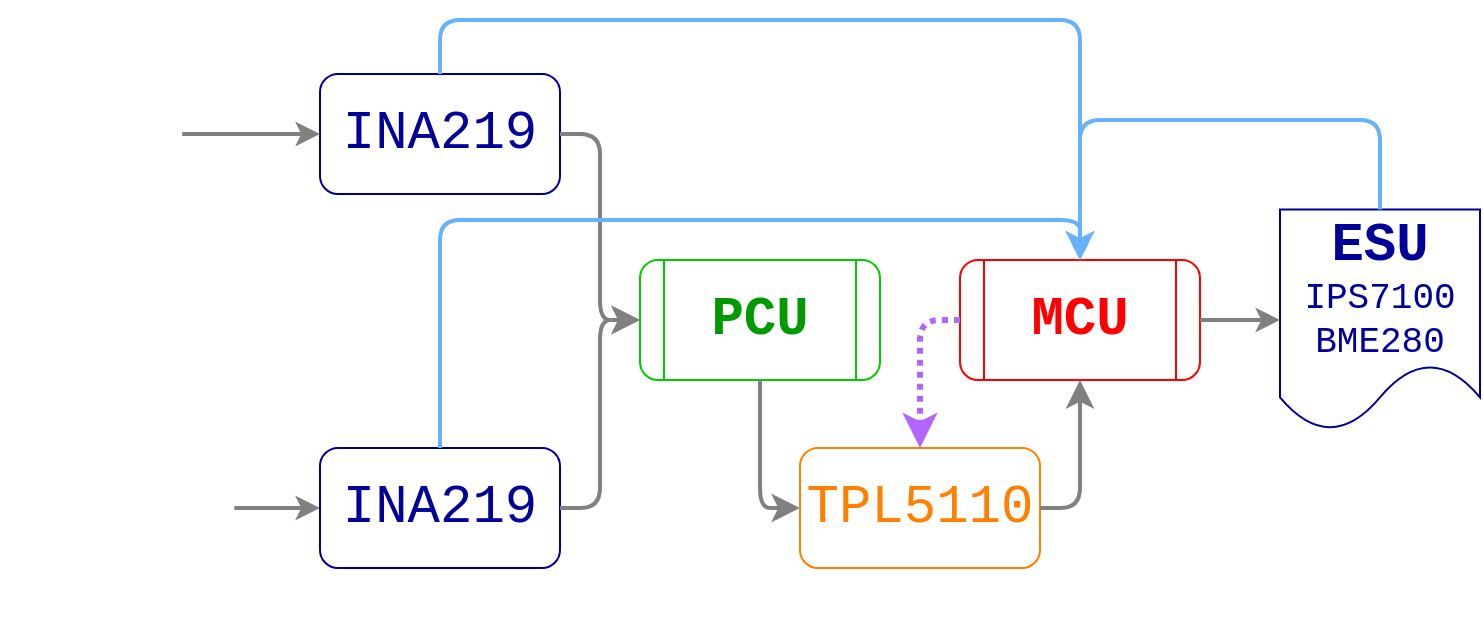 <mxfile version="24.8.0">
  <diagram name="Page-1" id="bOihFSjOE4_x7sZ8LOOl">
    <mxGraphModel dx="1562" dy="601" grid="1" gridSize="10" guides="1" tooltips="1" connect="1" arrows="1" fold="1" page="1" pageScale="1" pageWidth="1169" pageHeight="827" math="0" shadow="0">
      <root>
        <mxCell id="0" />
        <mxCell id="1" parent="0" />
        <mxCell id="ul9A2aqRwKRP9_MPx5ry-4" value="&lt;font color=&quot;#000099&quot; style=&quot;font-size: 27px;&quot;&gt;INA219&lt;/font&gt;" style="rounded=1;whiteSpace=wrap;html=1;fontFamily=Courier New;fontSize=27;strokeColor=#000099;fontColor=#3333FF;" vertex="1" parent="1">
          <mxGeometry x="240" y="117" width="120" height="60" as="geometry" />
        </mxCell>
        <mxCell id="ul9A2aqRwKRP9_MPx5ry-6" value="&lt;b style=&quot;font-size: 27px;&quot;&gt;&lt;font color=&quot;#009900&quot; style=&quot;font-size: 27px;&quot;&gt;PCU&lt;/font&gt;&lt;/b&gt;" style="shape=process;whiteSpace=wrap;html=1;backgroundOutline=1;rounded=1;fontFamily=Courier New;fontSize=27;strokeColor=#00CC00;" vertex="1" parent="1">
          <mxGeometry x="400" y="210" width="120" height="60" as="geometry" />
        </mxCell>
        <mxCell id="ul9A2aqRwKRP9_MPx5ry-7" value="&lt;b style=&quot;font-size: 27px;&quot;&gt;&lt;font color=&quot;#ff0000&quot; style=&quot;font-size: 27px;&quot;&gt;MCU&lt;/font&gt;&lt;/b&gt;" style="shape=process;whiteSpace=wrap;html=1;backgroundOutline=1;rounded=1;fontFamily=Courier New;fontSize=27;strokeColor=#FF0000;" vertex="1" parent="1">
          <mxGeometry x="560" y="210" width="120" height="60" as="geometry" />
        </mxCell>
        <mxCell id="ul9A2aqRwKRP9_MPx5ry-9" value="&lt;font color=&quot;#ff8000&quot; style=&quot;font-size: 27px;&quot;&gt;TPL5110&lt;/font&gt;" style="rounded=1;whiteSpace=wrap;html=1;fontFamily=Courier New;fontSize=27;strokeColor=#FF8000;" vertex="1" parent="1">
          <mxGeometry x="480" y="304" width="120" height="60" as="geometry" />
        </mxCell>
        <mxCell id="ul9A2aqRwKRP9_MPx5ry-10" value="&lt;b style=&quot;font-size: 27px;&quot;&gt;ESU&lt;/b&gt;&lt;div style=&quot;font-size: 18px;&quot;&gt;&lt;font style=&quot;font-size: 18px;&quot;&gt;IPS7100&lt;/font&gt;&lt;/div&gt;&lt;div style=&quot;font-size: 18px;&quot;&gt;&lt;font style=&quot;font-size: 18px;&quot;&gt;BME280&lt;/font&gt;&lt;/div&gt;" style="shape=document;whiteSpace=wrap;html=1;boundedLbl=1;fontFamily=Courier New;fontSize=27;fontColor=#000099;strokeColor=#000099;" vertex="1" parent="1">
          <mxGeometry x="720" y="184.75" width="100" height="110.5" as="geometry" />
        </mxCell>
        <mxCell id="ul9A2aqRwKRP9_MPx5ry-16" value="" style="edgeStyle=orthogonalEdgeStyle;rounded=0;orthogonalLoop=1;jettySize=auto;html=1;fillColor=#f5f5f5;strokeColor=#808080;gradientColor=#b3b3b3;strokeWidth=2;" edge="1" parent="1" source="ul9A2aqRwKRP9_MPx5ry-11" target="ul9A2aqRwKRP9_MPx5ry-12">
          <mxGeometry relative="1" as="geometry" />
        </mxCell>
        <mxCell id="ul9A2aqRwKRP9_MPx5ry-11" value="" style="shape=image;html=1;verticalAlign=top;verticalLabelPosition=bottom;labelBackgroundColor=#ffffff;imageAspect=0;aspect=fixed;image=https://cdn2.iconfinder.com/data/icons/business-and-education-1/512/133_Solar_Panel_Energy_technology_smart_city_technology_smart-128.png;clipPath=inset(3.91% 7.81% 3.91% 7.81%);" vertex="1" parent="1">
          <mxGeometry x="80" y="270" width="117.153" height="128" as="geometry" />
        </mxCell>
        <mxCell id="ul9A2aqRwKRP9_MPx5ry-12" value="&lt;span style=&quot;font-size: 27px;&quot;&gt;&lt;font color=&quot;#000099&quot; style=&quot;font-size: 27px;&quot;&gt;INA219&lt;/font&gt;&lt;/span&gt;" style="rounded=1;whiteSpace=wrap;html=1;fontFamily=Courier New;fontSize=27;strokeColor=#000099;fontColor=#3333FF;" vertex="1" parent="1">
          <mxGeometry x="240" y="304" width="120" height="60" as="geometry" />
        </mxCell>
        <mxCell id="ul9A2aqRwKRP9_MPx5ry-1" value="" style="shape=image;html=1;verticalAlign=top;verticalLabelPosition=bottom;labelBackgroundColor=#ffffff;imageAspect=0;aspect=fixed;image=https://cdn3.iconfinder.com/data/icons/essential-pack/32/26-Battery_status-128.png;rotation=-90;shadow=0;clipPath=inset(24.22% 0% 25% 0%);" vertex="1" parent="1">
          <mxGeometry x="74.58" y="114.5" width="128" height="65" as="geometry" />
        </mxCell>
        <mxCell id="ul9A2aqRwKRP9_MPx5ry-15" value="" style="endArrow=classic;html=1;rounded=0;exitX=0.5;exitY=1;exitDx=0;exitDy=0;entryX=0;entryY=0.5;entryDx=0;entryDy=0;fillColor=#f5f5f5;strokeColor=#808080;gradientColor=#b3b3b3;strokeWidth=2;" edge="1" parent="1" source="ul9A2aqRwKRP9_MPx5ry-1" target="ul9A2aqRwKRP9_MPx5ry-4">
          <mxGeometry width="50" height="50" relative="1" as="geometry">
            <mxPoint x="400" y="365.5" as="sourcePoint" />
            <mxPoint x="450" y="315.5" as="targetPoint" />
          </mxGeometry>
        </mxCell>
        <mxCell id="ul9A2aqRwKRP9_MPx5ry-20" value="" style="edgeStyle=elbowEdgeStyle;elbow=horizontal;endArrow=classic;html=1;curved=0;rounded=1;endSize=8;startSize=8;exitX=1;exitY=0.5;exitDx=0;exitDy=0;flowAnimation=0;shadow=0;fillColor=#f5f5f5;gradientColor=#b3b3b3;strokeColor=#808080;fontSize=27;entryX=0;entryY=0.5;entryDx=0;entryDy=0;strokeWidth=2;" edge="1" parent="1" source="ul9A2aqRwKRP9_MPx5ry-4" target="ul9A2aqRwKRP9_MPx5ry-6">
          <mxGeometry width="50" height="50" relative="1" as="geometry">
            <mxPoint x="370" y="354" as="sourcePoint" />
            <mxPoint x="410" y="240" as="targetPoint" />
            <Array as="points">
              <mxPoint x="380" y="180" />
            </Array>
          </mxGeometry>
        </mxCell>
        <mxCell id="ul9A2aqRwKRP9_MPx5ry-26" value="" style="edgeStyle=elbowEdgeStyle;elbow=vertical;endArrow=classic;html=1;curved=0;rounded=1;endSize=8;startSize=8;exitX=0.5;exitY=0;exitDx=0;exitDy=0;entryX=0.5;entryY=0;entryDx=0;entryDy=0;fillColor=#cce5ff;strokeColor=#66B2FF;strokeWidth=2;" edge="1" parent="1" source="ul9A2aqRwKRP9_MPx5ry-12" target="ul9A2aqRwKRP9_MPx5ry-7">
          <mxGeometry width="50" height="50" relative="1" as="geometry">
            <mxPoint x="310" y="250" as="sourcePoint" />
            <mxPoint x="450" y="230" as="targetPoint" />
            <Array as="points">
              <mxPoint x="460" y="190" />
            </Array>
          </mxGeometry>
        </mxCell>
        <mxCell id="ul9A2aqRwKRP9_MPx5ry-30" value="" style="edgeStyle=segmentEdgeStyle;endArrow=classic;html=1;curved=0;rounded=1;endSize=8;startSize=8;exitX=0.5;exitY=1;exitDx=0;exitDy=0;entryX=0;entryY=0.5;entryDx=0;entryDy=0;fillColor=#eeeeee;strokeColor=#808080;strokeWidth=2;" edge="1" parent="1" source="ul9A2aqRwKRP9_MPx5ry-6" target="ul9A2aqRwKRP9_MPx5ry-9">
          <mxGeometry width="50" height="50" relative="1" as="geometry">
            <mxPoint x="400" y="290" as="sourcePoint" />
            <mxPoint x="450" y="350" as="targetPoint" />
            <Array as="points">
              <mxPoint x="460" y="334" />
            </Array>
          </mxGeometry>
        </mxCell>
        <mxCell id="ul9A2aqRwKRP9_MPx5ry-37" value="" style="edgeStyle=elbowEdgeStyle;elbow=horizontal;endArrow=classic;html=1;curved=0;rounded=1;endSize=8;startSize=8;exitX=0.5;exitY=0;exitDx=0;exitDy=0;entryX=0.5;entryY=0;entryDx=0;entryDy=0;fillColor=#cce5ff;strokeColor=#66B2FF;strokeWidth=2;" edge="1" parent="1" source="ul9A2aqRwKRP9_MPx5ry-4" target="ul9A2aqRwKRP9_MPx5ry-7">
          <mxGeometry width="50" height="50" relative="1" as="geometry">
            <mxPoint x="540" y="160" as="sourcePoint" />
            <mxPoint x="590" y="110" as="targetPoint" />
            <Array as="points">
              <mxPoint x="460" y="90" />
            </Array>
          </mxGeometry>
        </mxCell>
        <mxCell id="ul9A2aqRwKRP9_MPx5ry-39" value="" style="edgeStyle=elbowEdgeStyle;elbow=horizontal;endArrow=classic;html=1;curved=0;rounded=1;endSize=8;startSize=8;exitX=1;exitY=0.5;exitDx=0;exitDy=0;flowAnimation=0;shadow=0;fillColor=#f5f5f5;gradientColor=#b3b3b3;strokeColor=#808080;fontSize=27;entryX=0;entryY=0.5;entryDx=0;entryDy=0;strokeWidth=2;" edge="1" parent="1" source="ul9A2aqRwKRP9_MPx5ry-12" target="ul9A2aqRwKRP9_MPx5ry-6">
          <mxGeometry width="50" height="50" relative="1" as="geometry">
            <mxPoint x="370" y="132" as="sourcePoint" />
            <mxPoint x="400" y="240" as="targetPoint" />
            <Array as="points">
              <mxPoint x="380" y="290" />
            </Array>
          </mxGeometry>
        </mxCell>
        <mxCell id="ul9A2aqRwKRP9_MPx5ry-42" value="" style="endArrow=classic;html=1;rounded=0;exitX=1;exitY=0.5;exitDx=0;exitDy=0;entryX=0;entryY=0.5;entryDx=0;entryDy=0;strokeColor=#808080;strokeWidth=2;" edge="1" parent="1" source="ul9A2aqRwKRP9_MPx5ry-7" target="ul9A2aqRwKRP9_MPx5ry-10">
          <mxGeometry width="50" height="50" relative="1" as="geometry">
            <mxPoint x="890" y="250" as="sourcePoint" />
            <mxPoint x="940" y="200" as="targetPoint" />
          </mxGeometry>
        </mxCell>
        <mxCell id="ul9A2aqRwKRP9_MPx5ry-43" value="" style="edgeStyle=segmentEdgeStyle;endArrow=classic;html=1;curved=0;rounded=1;endSize=8;startSize=8;exitX=0.5;exitY=0;exitDx=0;exitDy=0;fillColor=#cce5ff;strokeColor=#66B2FF;strokeWidth=2;" edge="1" parent="1" source="ul9A2aqRwKRP9_MPx5ry-10">
          <mxGeometry width="50" height="50" relative="1" as="geometry">
            <mxPoint x="400" y="290" as="sourcePoint" />
            <mxPoint x="620" y="210" as="targetPoint" />
            <Array as="points">
              <mxPoint x="770" y="140" />
              <mxPoint x="620" y="140" />
            </Array>
          </mxGeometry>
        </mxCell>
        <mxCell id="ul9A2aqRwKRP9_MPx5ry-47" value="" style="edgeStyle=segmentEdgeStyle;endArrow=classic;html=1;curved=0;rounded=1;endSize=8;startSize=8;exitX=1;exitY=0.5;exitDx=0;exitDy=0;entryX=0.5;entryY=1;entryDx=0;entryDy=0;fillColor=#eeeeee;strokeColor=#808080;strokeWidth=2;" edge="1" parent="1" source="ul9A2aqRwKRP9_MPx5ry-9" target="ul9A2aqRwKRP9_MPx5ry-7">
          <mxGeometry width="50" height="50" relative="1" as="geometry">
            <mxPoint x="400" y="290" as="sourcePoint" />
            <mxPoint x="550" y="260" as="targetPoint" />
          </mxGeometry>
        </mxCell>
        <mxCell id="ul9A2aqRwKRP9_MPx5ry-48" value="" style="edgeStyle=segmentEdgeStyle;endArrow=classic;html=1;curved=0;rounded=1;endSize=8;startSize=8;exitX=0;exitY=0.5;exitDx=0;exitDy=0;entryX=0.5;entryY=0;entryDx=0;entryDy=0;strokeColor=#B266FF;strokeWidth=3;dashed=1;dashPattern=1 1;" edge="1" parent="1" source="ul9A2aqRwKRP9_MPx5ry-7" target="ul9A2aqRwKRP9_MPx5ry-9">
          <mxGeometry width="50" height="50" relative="1" as="geometry">
            <mxPoint x="400" y="290" as="sourcePoint" />
            <mxPoint x="450" y="240" as="targetPoint" />
          </mxGeometry>
        </mxCell>
      </root>
    </mxGraphModel>
  </diagram>
</mxfile>
